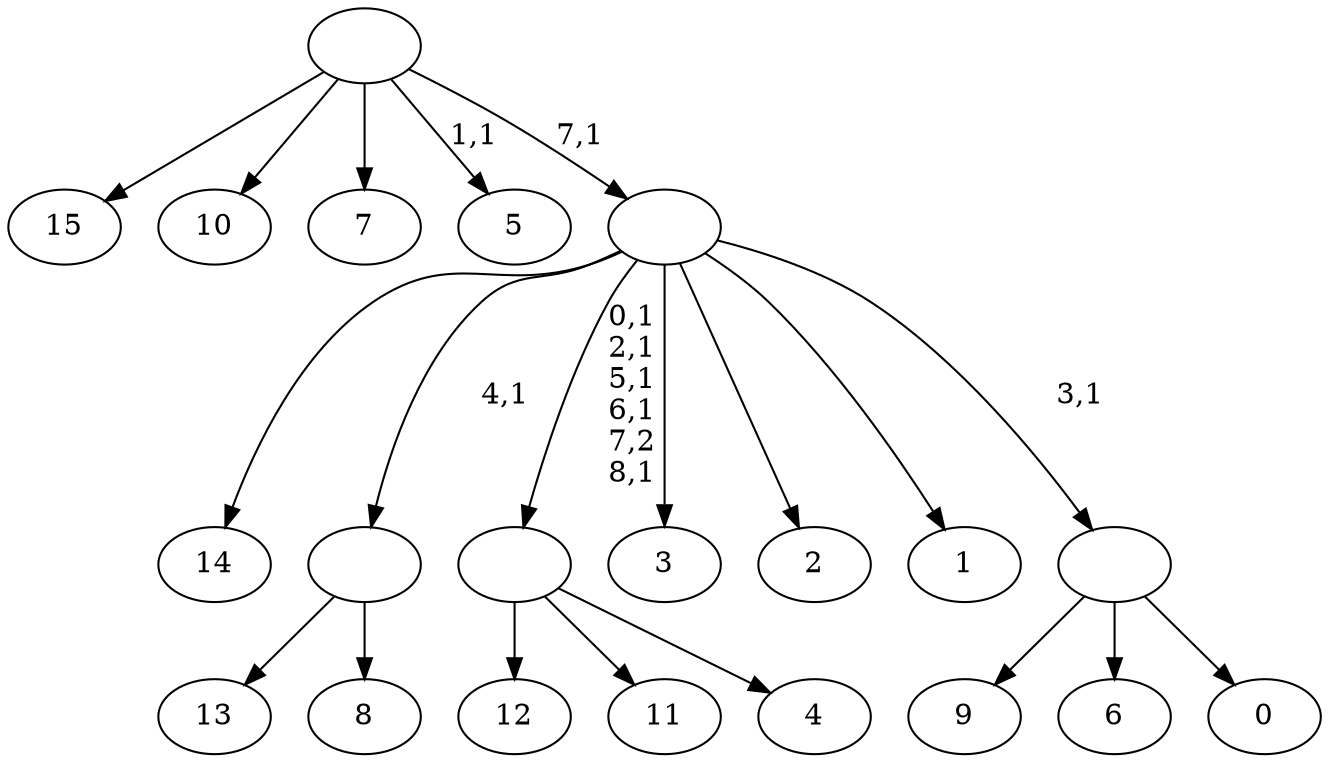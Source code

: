 digraph T {
	25 [label="15"]
	24 [label="14"]
	23 [label="13"]
	22 [label="12"]
	21 [label="11"]
	20 [label="10"]
	19 [label="9"]
	18 [label="8"]
	17 [label=""]
	16 [label="7"]
	15 [label="6"]
	14 [label="5"]
	12 [label="4"]
	11 [label=""]
	6 [label="3"]
	5 [label="2"]
	4 [label="1"]
	3 [label="0"]
	2 [label=""]
	1 [label=""]
	0 [label=""]
	17 -> 23 [label=""]
	17 -> 18 [label=""]
	11 -> 22 [label=""]
	11 -> 21 [label=""]
	11 -> 12 [label=""]
	2 -> 19 [label=""]
	2 -> 15 [label=""]
	2 -> 3 [label=""]
	1 -> 11 [label="0,1\n2,1\n5,1\n6,1\n7,2\n8,1"]
	1 -> 24 [label=""]
	1 -> 17 [label="4,1"]
	1 -> 6 [label=""]
	1 -> 5 [label=""]
	1 -> 4 [label=""]
	1 -> 2 [label="3,1"]
	0 -> 14 [label="1,1"]
	0 -> 25 [label=""]
	0 -> 20 [label=""]
	0 -> 16 [label=""]
	0 -> 1 [label="7,1"]
}

